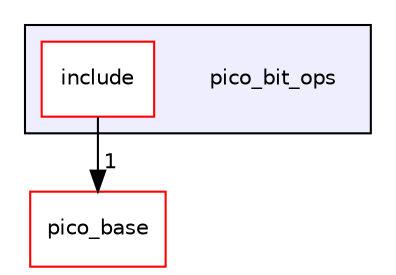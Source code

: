 digraph "pico_bit_ops" {
  compound=true
  node [ fontsize="10", fontname="Helvetica"];
  edge [ labelfontsize="10", labelfontname="Helvetica"];
  subgraph clusterdir_67300982cba1771974ce5a0e11dfa970 {
    graph [ bgcolor="#eeeeff", pencolor="black", label="" URL="dir_67300982cba1771974ce5a0e11dfa970.html"];
    dir_67300982cba1771974ce5a0e11dfa970 [shape=plaintext label="pico_bit_ops"];
    dir_9fc58e56278be189b51dc6eb3541c0da [shape=box label="include" color="red" fillcolor="white" style="filled" URL="dir_9fc58e56278be189b51dc6eb3541c0da.html"];
  }
  dir_ee4ba4c32933fd9d1c9bce216e67756d [shape=box label="pico_base" fillcolor="white" style="filled" color="red" URL="dir_ee4ba4c32933fd9d1c9bce216e67756d.html"];
  dir_9fc58e56278be189b51dc6eb3541c0da->dir_ee4ba4c32933fd9d1c9bce216e67756d [headlabel="1", labeldistance=1.5 headhref="dir_000018_000007.html"];
}

